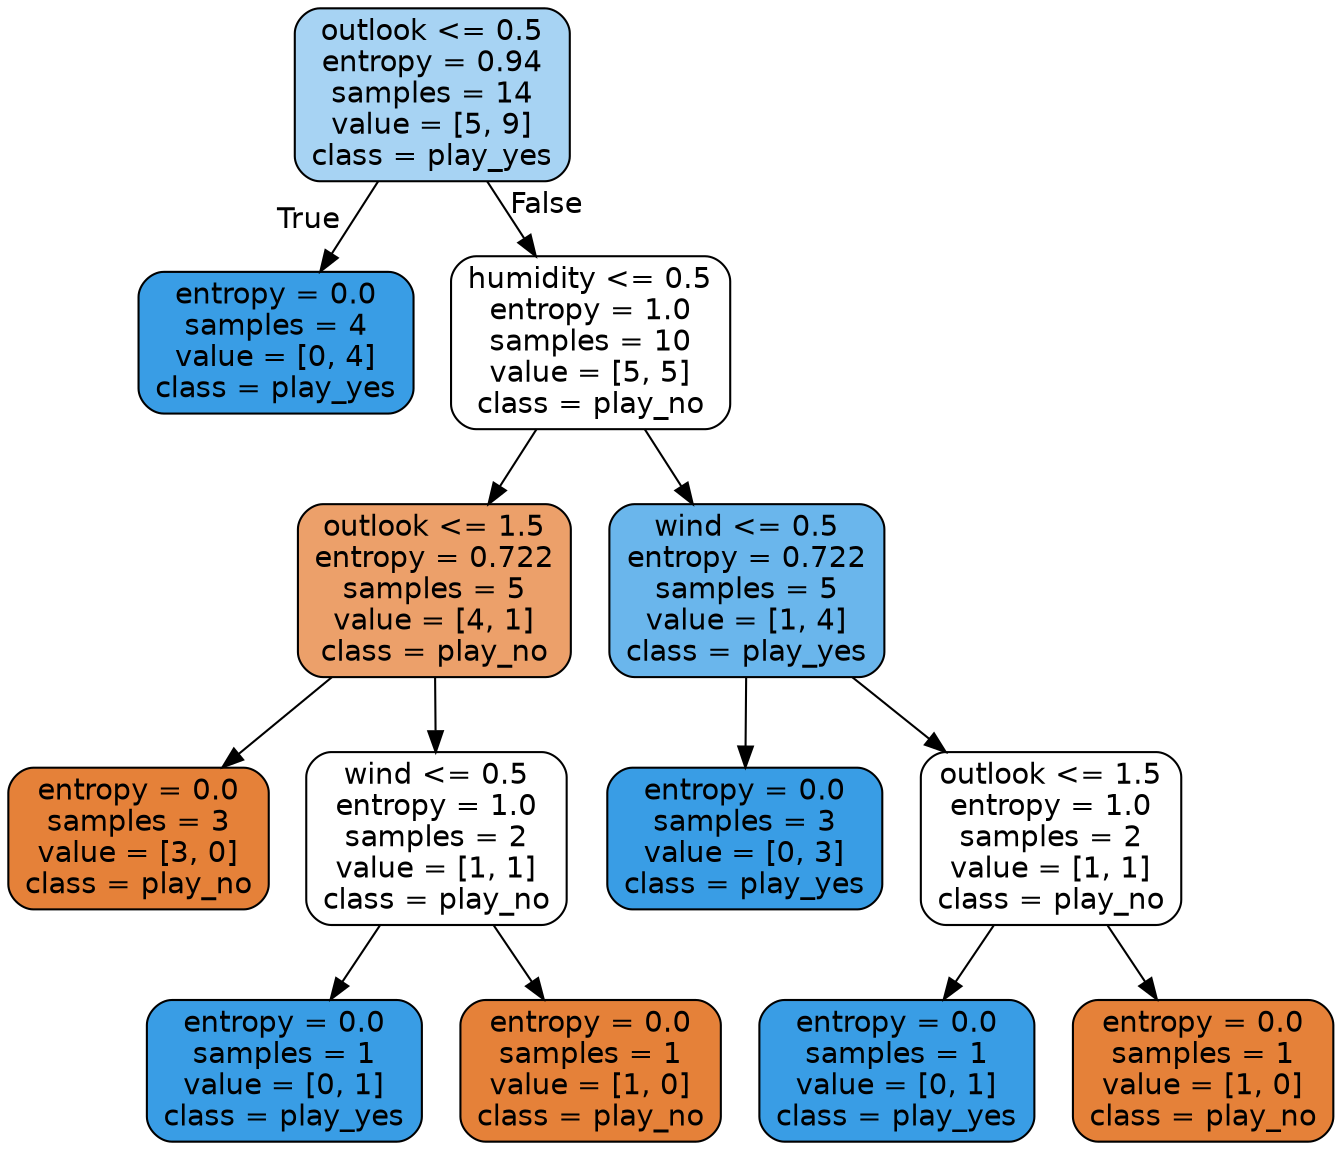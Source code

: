 digraph Tree {
node [shape=box, style="filled, rounded", color="black", fontname=helvetica] ;
edge [fontname=helvetica] ;
0 [label="outlook <= 0.5\nentropy = 0.94\nsamples = 14\nvalue = [5, 9]\nclass = play_yes", fillcolor="#a7d3f3"] ;
1 [label="entropy = 0.0\nsamples = 4\nvalue = [0, 4]\nclass = play_yes", fillcolor="#399de5"] ;
0 -> 1 [labeldistance=2.5, labelangle=45, headlabel="True"] ;
2 [label="humidity <= 0.5\nentropy = 1.0\nsamples = 10\nvalue = [5, 5]\nclass = play_no", fillcolor="#ffffff"] ;
0 -> 2 [labeldistance=2.5, labelangle=-45, headlabel="False"] ;
3 [label="outlook <= 1.5\nentropy = 0.722\nsamples = 5\nvalue = [4, 1]\nclass = play_no", fillcolor="#eca06a"] ;
2 -> 3 ;
4 [label="entropy = 0.0\nsamples = 3\nvalue = [3, 0]\nclass = play_no", fillcolor="#e58139"] ;
3 -> 4 ;
5 [label="wind <= 0.5\nentropy = 1.0\nsamples = 2\nvalue = [1, 1]\nclass = play_no", fillcolor="#ffffff"] ;
3 -> 5 ;
6 [label="entropy = 0.0\nsamples = 1\nvalue = [0, 1]\nclass = play_yes", fillcolor="#399de5"] ;
5 -> 6 ;
7 [label="entropy = 0.0\nsamples = 1\nvalue = [1, 0]\nclass = play_no", fillcolor="#e58139"] ;
5 -> 7 ;
8 [label="wind <= 0.5\nentropy = 0.722\nsamples = 5\nvalue = [1, 4]\nclass = play_yes", fillcolor="#6ab6ec"] ;
2 -> 8 ;
9 [label="entropy = 0.0\nsamples = 3\nvalue = [0, 3]\nclass = play_yes", fillcolor="#399de5"] ;
8 -> 9 ;
10 [label="outlook <= 1.5\nentropy = 1.0\nsamples = 2\nvalue = [1, 1]\nclass = play_no", fillcolor="#ffffff"] ;
8 -> 10 ;
11 [label="entropy = 0.0\nsamples = 1\nvalue = [0, 1]\nclass = play_yes", fillcolor="#399de5"] ;
10 -> 11 ;
12 [label="entropy = 0.0\nsamples = 1\nvalue = [1, 0]\nclass = play_no", fillcolor="#e58139"] ;
10 -> 12 ;
}